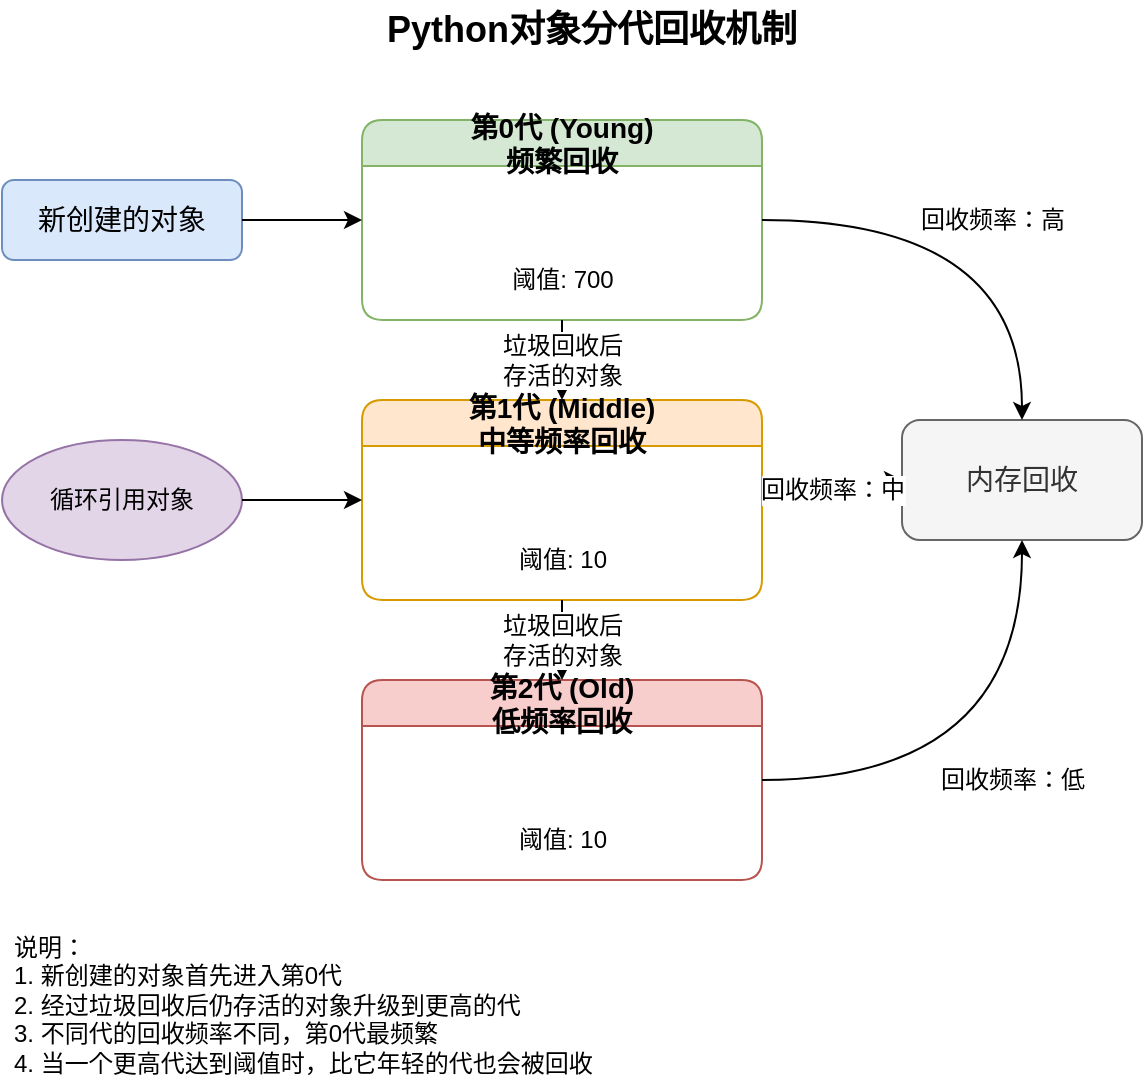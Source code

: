 <?xml version="1.0" encoding="UTF-8"?>
<mxfile version="15.5.0" type="device">
  <diagram id="prtHgNgQTEPvFCAcTncT" name="Page-1">
    <mxGraphModel dx="1050" dy="590" grid="1" gridSize="10" guides="1" tooltips="1" connect="1" arrows="1" fold="1" page="1" pageScale="1" pageWidth="827" pageHeight="1169" math="0" shadow="0">
      <root>
        <mxCell id="0" />
        <mxCell id="1" parent="0" />
        <mxCell id="2" value="Python对象分代回收机制" style="text;html=1;strokeColor=none;fillColor=none;align=center;verticalAlign=middle;whiteSpace=wrap;rounded=0;fontSize=18;fontStyle=1" vertex="1" parent="1">
          <mxGeometry x="230" y="30" width="330" height="30" as="geometry" />
        </mxCell>
        <mxCell id="3" value="新创建的对象" style="rounded=1;whiteSpace=wrap;html=1;fontSize=14;fillColor=#dae8fc;strokeColor=#6c8ebf;" vertex="1" parent="1">
          <mxGeometry x="100" y="120" width="120" height="40" as="geometry" />
        </mxCell>
        <mxCell id="4" value="第0代 (Young)&#xa;频繁回收" style="swimlane;rounded=1;fontSize=14;fillColor=#d5e8d4;strokeColor=#82b366;" vertex="1" parent="1">
          <mxGeometry x="280" y="90" width="200" height="100" as="geometry" />
        </mxCell>
        <mxCell id="5" value="阈值: 700" style="text;html=1;align=center;verticalAlign=middle;resizable=0;points=[];autosize=1;strokeColor=none;fillColor=none;fontSize=12;" vertex="1" parent="4">
          <mxGeometry x="65" y="70" width="70" height="20" as="geometry" />
        </mxCell>
        <mxCell id="6" value="第1代 (Middle)&#xa;中等频率回收" style="swimlane;rounded=1;fontSize=14;fillColor=#ffe6cc;strokeColor=#d79b00;" vertex="1" parent="1">
          <mxGeometry x="280" y="230" width="200" height="100" as="geometry" />
        </mxCell>
        <mxCell id="7" value="阈值: 10" style="text;html=1;align=center;verticalAlign=middle;resizable=0;points=[];autosize=1;strokeColor=none;fillColor=none;fontSize=12;" vertex="1" parent="6">
          <mxGeometry x="70" y="70" width="60" height="20" as="geometry" />
        </mxCell>
        <mxCell id="8" value="第2代 (Old)&#xa;低频率回收" style="swimlane;rounded=1;fontSize=14;fillColor=#f8cecc;strokeColor=#b85450;" vertex="1" parent="1">
          <mxGeometry x="280" y="370" width="200" height="100" as="geometry" />
        </mxCell>
        <mxCell id="9" value="阈值: 10" style="text;html=1;align=center;verticalAlign=middle;resizable=0;points=[];autosize=1;strokeColor=none;fillColor=none;fontSize=12;" vertex="1" parent="8">
          <mxGeometry x="70" y="70" width="60" height="20" as="geometry" />
        </mxCell>
        <mxCell id="10" value="垃圾回收后&#xa;存活的对象" style="edgeStyle=orthogonalEdgeStyle;rounded=1;orthogonalLoop=1;jettySize=auto;html=1;exitX=0.5;exitY=1;exitDx=0;exitDy=0;entryX=0.5;entryY=0;entryDx=0;entryDy=0;fontSize=12;curved=1;" edge="1" parent="1" source="4" target="6">
          <mxGeometry relative="1" as="geometry" />
        </mxCell>
        <mxCell id="11" value="垃圾回收后&#xa;存活的对象" style="edgeStyle=orthogonalEdgeStyle;rounded=1;orthogonalLoop=1;jettySize=auto;html=1;exitX=0.5;exitY=1;exitDx=0;exitDy=0;entryX=0.5;entryY=0;entryDx=0;entryDy=0;fontSize=12;curved=1;" edge="1" parent="1" source="6" target="8">
          <mxGeometry relative="1" as="geometry" />
        </mxCell>
        <mxCell id="12" value="" style="edgeStyle=orthogonalEdgeStyle;rounded=1;orthogonalLoop=1;jettySize=auto;html=1;exitX=1;exitY=0.5;exitDx=0;exitDy=0;entryX=0;entryY=0.5;entryDx=0;entryDy=0;fontSize=12;" edge="1" parent="1" source="3" target="4">
          <mxGeometry relative="1" as="geometry" />
        </mxCell>
        <mxCell id="13" value="内存回收" style="rounded=1;whiteSpace=wrap;html=1;fontSize=14;fillColor=#f5f5f5;strokeColor=#666666;fontColor=#333333;" vertex="1" parent="1">
          <mxGeometry x="550" y="240" width="120" height="60" as="geometry" />
        </mxCell>
        <mxCell id="14" value="回收频率：高" style="edgeStyle=orthogonalEdgeStyle;rounded=1;orthogonalLoop=1;jettySize=auto;html=1;exitX=1;exitY=0.5;exitDx=0;exitDy=0;entryX=0.5;entryY=0;entryDx=0;entryDy=0;fontSize=12;curved=1;" edge="1" parent="1" source="4" target="13">
          <mxGeometry relative="1" as="geometry">
            <Array as="points">
              <mxPoint x="610" y="140" />
            </Array>
          </mxGeometry>
        </mxCell>
        <mxCell id="15" value="回收频率：中" style="edgeStyle=orthogonalEdgeStyle;rounded=1;orthogonalLoop=1;jettySize=auto;html=1;exitX=1;exitY=0.5;exitDx=0;exitDy=0;entryX=0;entryY=0.5;entryDx=0;entryDy=0;fontSize=12;" edge="1" parent="1" source="6" target="13">
          <mxGeometry relative="1" as="geometry" />
        </mxCell>
        <mxCell id="16" value="回收频率：低" style="edgeStyle=orthogonalEdgeStyle;rounded=1;orthogonalLoop=1;jettySize=auto;html=1;exitX=1;exitY=0.5;exitDx=0;exitDy=0;entryX=0.5;entryY=1;entryDx=0;entryDy=0;fontSize=12;curved=1;" edge="1" parent="1" source="8" target="13">
          <mxGeometry relative="1" as="geometry">
            <Array as="points">
              <mxPoint x="610" y="420" />
            </Array>
          </mxGeometry>
        </mxCell>
        <mxCell id="17" value="循环引用对象" style="ellipse;whiteSpace=wrap;html=1;fontSize=12;fillColor=#e1d5e7;strokeColor=#9673a6;" vertex="1" parent="1">
          <mxGeometry x="100" y="250" width="120" height="60" as="geometry" />
        </mxCell>
        <mxCell id="18" value="" style="edgeStyle=orthogonalEdgeStyle;rounded=1;orthogonalLoop=1;jettySize=auto;html=1;exitX=1;exitY=0.5;exitDx=0;exitDy=0;entryX=0;entryY=0.5;entryDx=0;entryDy=0;fontSize=12;" edge="1" parent="1" source="17" target="6">
          <mxGeometry relative="1" as="geometry" />
        </mxCell>
        <mxCell id="19" value="说明：&#xa;1. 新创建的对象首先进入第0代&#xa;2. 经过垃圾回收后仍存活的对象升级到更高的代&#xa;3. 不同代的回收频率不同，第0代最频繁&#xa;4. 当一个更高代达到阈值时，比它年轻的代也会被回收" style="text;strokeColor=none;fillColor=none;align=left;verticalAlign=top;spacingLeft=4;spacingRight=4;overflow=hidden;rotatable=0;points=[[0,0.5],[1,0.5]];portConstraint=eastwest;whiteSpace=wrap;html=1;fontSize=12;" vertex="1" parent="1">
          <mxGeometry x="100" y="490" width="380" height="80" as="geometry" />
        </mxCell>
      </root>
    </mxGraphModel>
  </diagram>
</mxfile> 